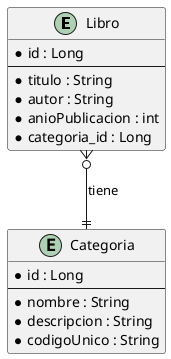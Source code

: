 @startuml
entity "Libro" as libro {
  * id : Long
  --
  * titulo : String
  * autor : String
  * anioPublicacion : int
  * categoria_id : Long
}

entity "Categoria" as categoria {
  * id : Long
  --
  * nombre : String
  * descripcion : String
  * codigoUnico : String
}

libro }o--|| categoria : tiene
@enduml

